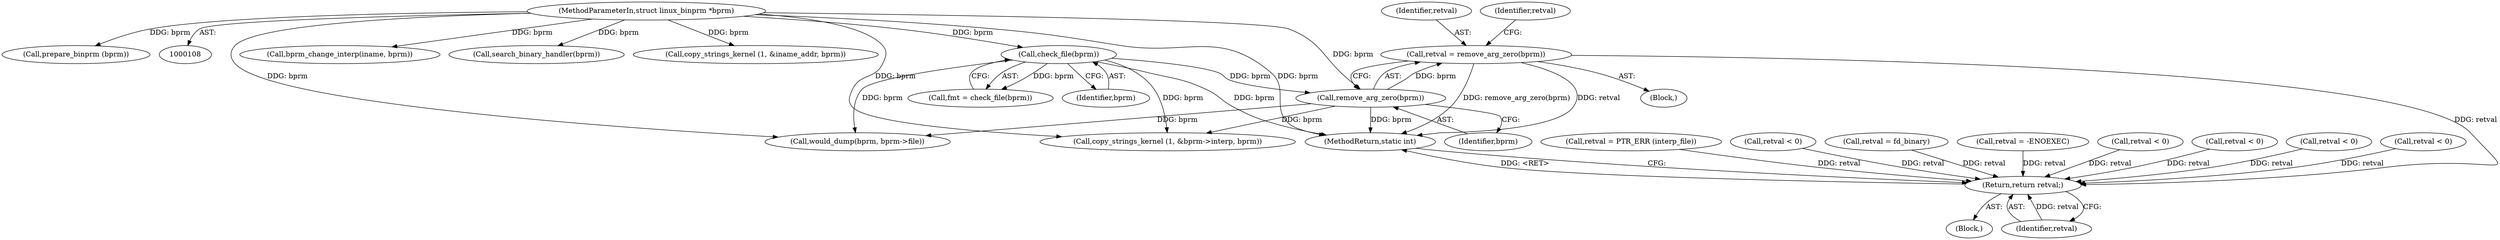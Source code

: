 digraph "0_linux_b66c5984017533316fd1951770302649baf1aa33@API" {
"1000165" [label="(Call,retval = remove_arg_zero(bprm))"];
"1000167" [label="(Call,remove_arg_zero(bprm))"];
"1000140" [label="(Call,check_file(bprm))"];
"1000109" [label="(MethodParameterIn,struct linux_binprm *bprm)"];
"1000340" [label="(Return,return retval;)"];
"1000165" [label="(Call,retval = remove_arg_zero(bprm))"];
"1000283" [label="(Call,retval = PTR_ERR (interp_file))"];
"1000271" [label="(Call,bprm_change_interp(iname, bprm))"];
"1000332" [label="(Call,search_binary_handler(bprm))"];
"1000245" [label="(Call,retval < 0)"];
"1000340" [label="(Return,return retval;)"];
"1000167" [label="(Call,remove_arg_zero(bprm))"];
"1000164" [label="(Block,)"];
"1000170" [label="(Identifier,retval)"];
"1000255" [label="(Call,copy_strings_kernel (1, &iname_addr, bprm))"];
"1000138" [label="(Call,fmt = check_file(bprm))"];
"1000187" [label="(Call,retval = fd_binary)"];
"1000127" [label="(Call,retval = -ENOEXEC)"];
"1000166" [label="(Identifier,retval)"];
"1000110" [label="(Block,)"];
"1000341" [label="(Identifier,retval)"];
"1000196" [label="(Call,would_dump(bprm, bprm->file))"];
"1000326" [label="(Call,retval < 0)"];
"1000168" [label="(Identifier,bprm)"];
"1000237" [label="(Call,copy_strings_kernel (1, &bprm->interp, bprm))"];
"1000360" [label="(MethodReturn,static int)"];
"1000261" [label="(Call,retval < 0)"];
"1000140" [label="(Call,check_file(bprm))"];
"1000275" [label="(Call,retval < 0)"];
"1000335" [label="(Call,retval < 0)"];
"1000323" [label="(Call,prepare_binprm (bprm))"];
"1000141" [label="(Identifier,bprm)"];
"1000109" [label="(MethodParameterIn,struct linux_binprm *bprm)"];
"1000165" -> "1000164"  [label="AST: "];
"1000165" -> "1000167"  [label="CFG: "];
"1000166" -> "1000165"  [label="AST: "];
"1000167" -> "1000165"  [label="AST: "];
"1000170" -> "1000165"  [label="CFG: "];
"1000165" -> "1000360"  [label="DDG: retval"];
"1000165" -> "1000360"  [label="DDG: remove_arg_zero(bprm)"];
"1000167" -> "1000165"  [label="DDG: bprm"];
"1000165" -> "1000340"  [label="DDG: retval"];
"1000167" -> "1000168"  [label="CFG: "];
"1000168" -> "1000167"  [label="AST: "];
"1000167" -> "1000360"  [label="DDG: bprm"];
"1000140" -> "1000167"  [label="DDG: bprm"];
"1000109" -> "1000167"  [label="DDG: bprm"];
"1000167" -> "1000196"  [label="DDG: bprm"];
"1000167" -> "1000237"  [label="DDG: bprm"];
"1000140" -> "1000138"  [label="AST: "];
"1000140" -> "1000141"  [label="CFG: "];
"1000141" -> "1000140"  [label="AST: "];
"1000138" -> "1000140"  [label="CFG: "];
"1000140" -> "1000360"  [label="DDG: bprm"];
"1000140" -> "1000138"  [label="DDG: bprm"];
"1000109" -> "1000140"  [label="DDG: bprm"];
"1000140" -> "1000196"  [label="DDG: bprm"];
"1000140" -> "1000237"  [label="DDG: bprm"];
"1000109" -> "1000108"  [label="AST: "];
"1000109" -> "1000360"  [label="DDG: bprm"];
"1000109" -> "1000196"  [label="DDG: bprm"];
"1000109" -> "1000237"  [label="DDG: bprm"];
"1000109" -> "1000255"  [label="DDG: bprm"];
"1000109" -> "1000271"  [label="DDG: bprm"];
"1000109" -> "1000323"  [label="DDG: bprm"];
"1000109" -> "1000332"  [label="DDG: bprm"];
"1000340" -> "1000110"  [label="AST: "];
"1000340" -> "1000341"  [label="CFG: "];
"1000341" -> "1000340"  [label="AST: "];
"1000360" -> "1000340"  [label="CFG: "];
"1000340" -> "1000360"  [label="DDG: <RET>"];
"1000341" -> "1000340"  [label="DDG: retval"];
"1000187" -> "1000340"  [label="DDG: retval"];
"1000335" -> "1000340"  [label="DDG: retval"];
"1000283" -> "1000340"  [label="DDG: retval"];
"1000275" -> "1000340"  [label="DDG: retval"];
"1000261" -> "1000340"  [label="DDG: retval"];
"1000245" -> "1000340"  [label="DDG: retval"];
"1000127" -> "1000340"  [label="DDG: retval"];
"1000326" -> "1000340"  [label="DDG: retval"];
}
